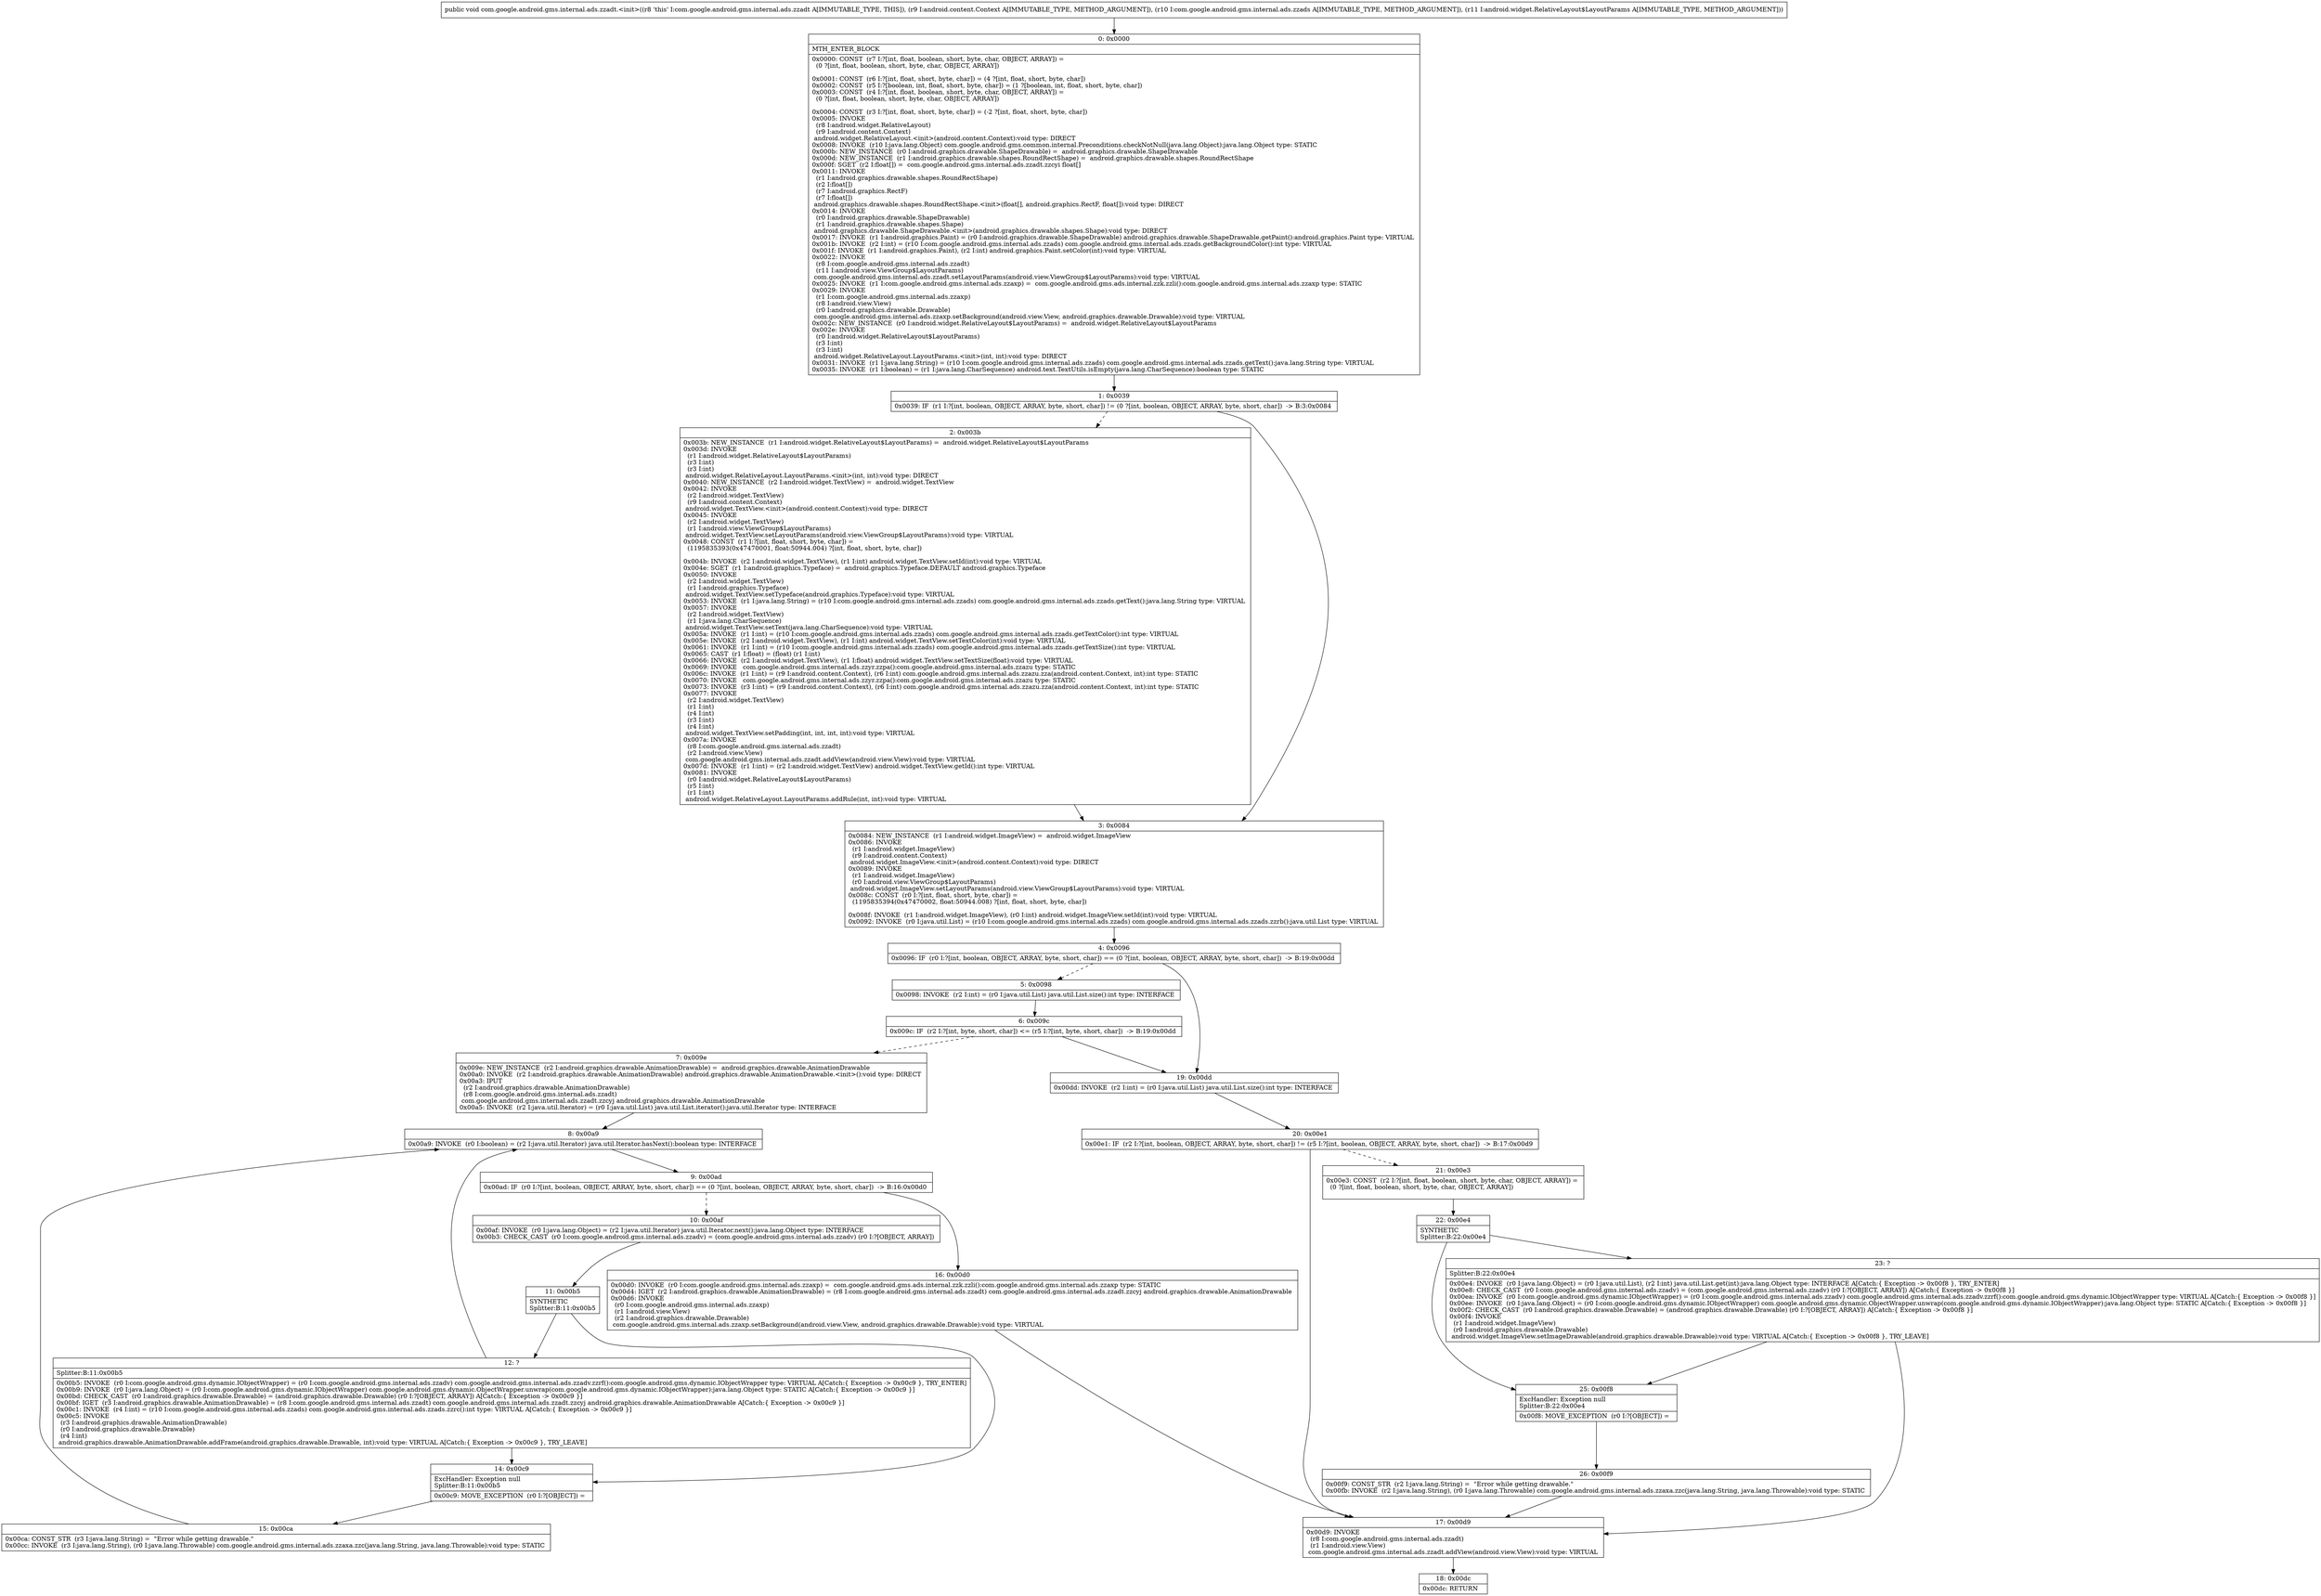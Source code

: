 digraph "CFG forcom.google.android.gms.internal.ads.zzadt.\<init\>(Landroid\/content\/Context;Lcom\/google\/android\/gms\/internal\/ads\/zzads;Landroid\/widget\/RelativeLayout$LayoutParams;)V" {
Node_0 [shape=record,label="{0\:\ 0x0000|MTH_ENTER_BLOCK\l|0x0000: CONST  (r7 I:?[int, float, boolean, short, byte, char, OBJECT, ARRAY]) = \l  (0 ?[int, float, boolean, short, byte, char, OBJECT, ARRAY])\l \l0x0001: CONST  (r6 I:?[int, float, short, byte, char]) = (4 ?[int, float, short, byte, char]) \l0x0002: CONST  (r5 I:?[boolean, int, float, short, byte, char]) = (1 ?[boolean, int, float, short, byte, char]) \l0x0003: CONST  (r4 I:?[int, float, boolean, short, byte, char, OBJECT, ARRAY]) = \l  (0 ?[int, float, boolean, short, byte, char, OBJECT, ARRAY])\l \l0x0004: CONST  (r3 I:?[int, float, short, byte, char]) = (\-2 ?[int, float, short, byte, char]) \l0x0005: INVOKE  \l  (r8 I:android.widget.RelativeLayout)\l  (r9 I:android.content.Context)\l android.widget.RelativeLayout.\<init\>(android.content.Context):void type: DIRECT \l0x0008: INVOKE  (r10 I:java.lang.Object) com.google.android.gms.common.internal.Preconditions.checkNotNull(java.lang.Object):java.lang.Object type: STATIC \l0x000b: NEW_INSTANCE  (r0 I:android.graphics.drawable.ShapeDrawable) =  android.graphics.drawable.ShapeDrawable \l0x000d: NEW_INSTANCE  (r1 I:android.graphics.drawable.shapes.RoundRectShape) =  android.graphics.drawable.shapes.RoundRectShape \l0x000f: SGET  (r2 I:float[]) =  com.google.android.gms.internal.ads.zzadt.zzcyi float[] \l0x0011: INVOKE  \l  (r1 I:android.graphics.drawable.shapes.RoundRectShape)\l  (r2 I:float[])\l  (r7 I:android.graphics.RectF)\l  (r7 I:float[])\l android.graphics.drawable.shapes.RoundRectShape.\<init\>(float[], android.graphics.RectF, float[]):void type: DIRECT \l0x0014: INVOKE  \l  (r0 I:android.graphics.drawable.ShapeDrawable)\l  (r1 I:android.graphics.drawable.shapes.Shape)\l android.graphics.drawable.ShapeDrawable.\<init\>(android.graphics.drawable.shapes.Shape):void type: DIRECT \l0x0017: INVOKE  (r1 I:android.graphics.Paint) = (r0 I:android.graphics.drawable.ShapeDrawable) android.graphics.drawable.ShapeDrawable.getPaint():android.graphics.Paint type: VIRTUAL \l0x001b: INVOKE  (r2 I:int) = (r10 I:com.google.android.gms.internal.ads.zzads) com.google.android.gms.internal.ads.zzads.getBackgroundColor():int type: VIRTUAL \l0x001f: INVOKE  (r1 I:android.graphics.Paint), (r2 I:int) android.graphics.Paint.setColor(int):void type: VIRTUAL \l0x0022: INVOKE  \l  (r8 I:com.google.android.gms.internal.ads.zzadt)\l  (r11 I:android.view.ViewGroup$LayoutParams)\l com.google.android.gms.internal.ads.zzadt.setLayoutParams(android.view.ViewGroup$LayoutParams):void type: VIRTUAL \l0x0025: INVOKE  (r1 I:com.google.android.gms.internal.ads.zzaxp) =  com.google.android.gms.ads.internal.zzk.zzli():com.google.android.gms.internal.ads.zzaxp type: STATIC \l0x0029: INVOKE  \l  (r1 I:com.google.android.gms.internal.ads.zzaxp)\l  (r8 I:android.view.View)\l  (r0 I:android.graphics.drawable.Drawable)\l com.google.android.gms.internal.ads.zzaxp.setBackground(android.view.View, android.graphics.drawable.Drawable):void type: VIRTUAL \l0x002c: NEW_INSTANCE  (r0 I:android.widget.RelativeLayout$LayoutParams) =  android.widget.RelativeLayout$LayoutParams \l0x002e: INVOKE  \l  (r0 I:android.widget.RelativeLayout$LayoutParams)\l  (r3 I:int)\l  (r3 I:int)\l android.widget.RelativeLayout.LayoutParams.\<init\>(int, int):void type: DIRECT \l0x0031: INVOKE  (r1 I:java.lang.String) = (r10 I:com.google.android.gms.internal.ads.zzads) com.google.android.gms.internal.ads.zzads.getText():java.lang.String type: VIRTUAL \l0x0035: INVOKE  (r1 I:boolean) = (r1 I:java.lang.CharSequence) android.text.TextUtils.isEmpty(java.lang.CharSequence):boolean type: STATIC \l}"];
Node_1 [shape=record,label="{1\:\ 0x0039|0x0039: IF  (r1 I:?[int, boolean, OBJECT, ARRAY, byte, short, char]) != (0 ?[int, boolean, OBJECT, ARRAY, byte, short, char])  \-\> B:3:0x0084 \l}"];
Node_2 [shape=record,label="{2\:\ 0x003b|0x003b: NEW_INSTANCE  (r1 I:android.widget.RelativeLayout$LayoutParams) =  android.widget.RelativeLayout$LayoutParams \l0x003d: INVOKE  \l  (r1 I:android.widget.RelativeLayout$LayoutParams)\l  (r3 I:int)\l  (r3 I:int)\l android.widget.RelativeLayout.LayoutParams.\<init\>(int, int):void type: DIRECT \l0x0040: NEW_INSTANCE  (r2 I:android.widget.TextView) =  android.widget.TextView \l0x0042: INVOKE  \l  (r2 I:android.widget.TextView)\l  (r9 I:android.content.Context)\l android.widget.TextView.\<init\>(android.content.Context):void type: DIRECT \l0x0045: INVOKE  \l  (r2 I:android.widget.TextView)\l  (r1 I:android.view.ViewGroup$LayoutParams)\l android.widget.TextView.setLayoutParams(android.view.ViewGroup$LayoutParams):void type: VIRTUAL \l0x0048: CONST  (r1 I:?[int, float, short, byte, char]) = \l  (1195835393(0x47470001, float:50944.004) ?[int, float, short, byte, char])\l \l0x004b: INVOKE  (r2 I:android.widget.TextView), (r1 I:int) android.widget.TextView.setId(int):void type: VIRTUAL \l0x004e: SGET  (r1 I:android.graphics.Typeface) =  android.graphics.Typeface.DEFAULT android.graphics.Typeface \l0x0050: INVOKE  \l  (r2 I:android.widget.TextView)\l  (r1 I:android.graphics.Typeface)\l android.widget.TextView.setTypeface(android.graphics.Typeface):void type: VIRTUAL \l0x0053: INVOKE  (r1 I:java.lang.String) = (r10 I:com.google.android.gms.internal.ads.zzads) com.google.android.gms.internal.ads.zzads.getText():java.lang.String type: VIRTUAL \l0x0057: INVOKE  \l  (r2 I:android.widget.TextView)\l  (r1 I:java.lang.CharSequence)\l android.widget.TextView.setText(java.lang.CharSequence):void type: VIRTUAL \l0x005a: INVOKE  (r1 I:int) = (r10 I:com.google.android.gms.internal.ads.zzads) com.google.android.gms.internal.ads.zzads.getTextColor():int type: VIRTUAL \l0x005e: INVOKE  (r2 I:android.widget.TextView), (r1 I:int) android.widget.TextView.setTextColor(int):void type: VIRTUAL \l0x0061: INVOKE  (r1 I:int) = (r10 I:com.google.android.gms.internal.ads.zzads) com.google.android.gms.internal.ads.zzads.getTextSize():int type: VIRTUAL \l0x0065: CAST  (r1 I:float) = (float) (r1 I:int) \l0x0066: INVOKE  (r2 I:android.widget.TextView), (r1 I:float) android.widget.TextView.setTextSize(float):void type: VIRTUAL \l0x0069: INVOKE   com.google.android.gms.internal.ads.zzyr.zzpa():com.google.android.gms.internal.ads.zzazu type: STATIC \l0x006c: INVOKE  (r1 I:int) = (r9 I:android.content.Context), (r6 I:int) com.google.android.gms.internal.ads.zzazu.zza(android.content.Context, int):int type: STATIC \l0x0070: INVOKE   com.google.android.gms.internal.ads.zzyr.zzpa():com.google.android.gms.internal.ads.zzazu type: STATIC \l0x0073: INVOKE  (r3 I:int) = (r9 I:android.content.Context), (r6 I:int) com.google.android.gms.internal.ads.zzazu.zza(android.content.Context, int):int type: STATIC \l0x0077: INVOKE  \l  (r2 I:android.widget.TextView)\l  (r1 I:int)\l  (r4 I:int)\l  (r3 I:int)\l  (r4 I:int)\l android.widget.TextView.setPadding(int, int, int, int):void type: VIRTUAL \l0x007a: INVOKE  \l  (r8 I:com.google.android.gms.internal.ads.zzadt)\l  (r2 I:android.view.View)\l com.google.android.gms.internal.ads.zzadt.addView(android.view.View):void type: VIRTUAL \l0x007d: INVOKE  (r1 I:int) = (r2 I:android.widget.TextView) android.widget.TextView.getId():int type: VIRTUAL \l0x0081: INVOKE  \l  (r0 I:android.widget.RelativeLayout$LayoutParams)\l  (r5 I:int)\l  (r1 I:int)\l android.widget.RelativeLayout.LayoutParams.addRule(int, int):void type: VIRTUAL \l}"];
Node_3 [shape=record,label="{3\:\ 0x0084|0x0084: NEW_INSTANCE  (r1 I:android.widget.ImageView) =  android.widget.ImageView \l0x0086: INVOKE  \l  (r1 I:android.widget.ImageView)\l  (r9 I:android.content.Context)\l android.widget.ImageView.\<init\>(android.content.Context):void type: DIRECT \l0x0089: INVOKE  \l  (r1 I:android.widget.ImageView)\l  (r0 I:android.view.ViewGroup$LayoutParams)\l android.widget.ImageView.setLayoutParams(android.view.ViewGroup$LayoutParams):void type: VIRTUAL \l0x008c: CONST  (r0 I:?[int, float, short, byte, char]) = \l  (1195835394(0x47470002, float:50944.008) ?[int, float, short, byte, char])\l \l0x008f: INVOKE  (r1 I:android.widget.ImageView), (r0 I:int) android.widget.ImageView.setId(int):void type: VIRTUAL \l0x0092: INVOKE  (r0 I:java.util.List) = (r10 I:com.google.android.gms.internal.ads.zzads) com.google.android.gms.internal.ads.zzads.zzrb():java.util.List type: VIRTUAL \l}"];
Node_4 [shape=record,label="{4\:\ 0x0096|0x0096: IF  (r0 I:?[int, boolean, OBJECT, ARRAY, byte, short, char]) == (0 ?[int, boolean, OBJECT, ARRAY, byte, short, char])  \-\> B:19:0x00dd \l}"];
Node_5 [shape=record,label="{5\:\ 0x0098|0x0098: INVOKE  (r2 I:int) = (r0 I:java.util.List) java.util.List.size():int type: INTERFACE \l}"];
Node_6 [shape=record,label="{6\:\ 0x009c|0x009c: IF  (r2 I:?[int, byte, short, char]) \<= (r5 I:?[int, byte, short, char])  \-\> B:19:0x00dd \l}"];
Node_7 [shape=record,label="{7\:\ 0x009e|0x009e: NEW_INSTANCE  (r2 I:android.graphics.drawable.AnimationDrawable) =  android.graphics.drawable.AnimationDrawable \l0x00a0: INVOKE  (r2 I:android.graphics.drawable.AnimationDrawable) android.graphics.drawable.AnimationDrawable.\<init\>():void type: DIRECT \l0x00a3: IPUT  \l  (r2 I:android.graphics.drawable.AnimationDrawable)\l  (r8 I:com.google.android.gms.internal.ads.zzadt)\l com.google.android.gms.internal.ads.zzadt.zzcyj android.graphics.drawable.AnimationDrawable \l0x00a5: INVOKE  (r2 I:java.util.Iterator) = (r0 I:java.util.List) java.util.List.iterator():java.util.Iterator type: INTERFACE \l}"];
Node_8 [shape=record,label="{8\:\ 0x00a9|0x00a9: INVOKE  (r0 I:boolean) = (r2 I:java.util.Iterator) java.util.Iterator.hasNext():boolean type: INTERFACE \l}"];
Node_9 [shape=record,label="{9\:\ 0x00ad|0x00ad: IF  (r0 I:?[int, boolean, OBJECT, ARRAY, byte, short, char]) == (0 ?[int, boolean, OBJECT, ARRAY, byte, short, char])  \-\> B:16:0x00d0 \l}"];
Node_10 [shape=record,label="{10\:\ 0x00af|0x00af: INVOKE  (r0 I:java.lang.Object) = (r2 I:java.util.Iterator) java.util.Iterator.next():java.lang.Object type: INTERFACE \l0x00b3: CHECK_CAST  (r0 I:com.google.android.gms.internal.ads.zzadv) = (com.google.android.gms.internal.ads.zzadv) (r0 I:?[OBJECT, ARRAY]) \l}"];
Node_11 [shape=record,label="{11\:\ 0x00b5|SYNTHETIC\lSplitter:B:11:0x00b5\l}"];
Node_12 [shape=record,label="{12\:\ ?|Splitter:B:11:0x00b5\l|0x00b5: INVOKE  (r0 I:com.google.android.gms.dynamic.IObjectWrapper) = (r0 I:com.google.android.gms.internal.ads.zzadv) com.google.android.gms.internal.ads.zzadv.zzrf():com.google.android.gms.dynamic.IObjectWrapper type: VIRTUAL A[Catch:\{ Exception \-\> 0x00c9 \}, TRY_ENTER]\l0x00b9: INVOKE  (r0 I:java.lang.Object) = (r0 I:com.google.android.gms.dynamic.IObjectWrapper) com.google.android.gms.dynamic.ObjectWrapper.unwrap(com.google.android.gms.dynamic.IObjectWrapper):java.lang.Object type: STATIC A[Catch:\{ Exception \-\> 0x00c9 \}]\l0x00bd: CHECK_CAST  (r0 I:android.graphics.drawable.Drawable) = (android.graphics.drawable.Drawable) (r0 I:?[OBJECT, ARRAY]) A[Catch:\{ Exception \-\> 0x00c9 \}]\l0x00bf: IGET  (r3 I:android.graphics.drawable.AnimationDrawable) = (r8 I:com.google.android.gms.internal.ads.zzadt) com.google.android.gms.internal.ads.zzadt.zzcyj android.graphics.drawable.AnimationDrawable A[Catch:\{ Exception \-\> 0x00c9 \}]\l0x00c1: INVOKE  (r4 I:int) = (r10 I:com.google.android.gms.internal.ads.zzads) com.google.android.gms.internal.ads.zzads.zzrc():int type: VIRTUAL A[Catch:\{ Exception \-\> 0x00c9 \}]\l0x00c5: INVOKE  \l  (r3 I:android.graphics.drawable.AnimationDrawable)\l  (r0 I:android.graphics.drawable.Drawable)\l  (r4 I:int)\l android.graphics.drawable.AnimationDrawable.addFrame(android.graphics.drawable.Drawable, int):void type: VIRTUAL A[Catch:\{ Exception \-\> 0x00c9 \}, TRY_LEAVE]\l}"];
Node_14 [shape=record,label="{14\:\ 0x00c9|ExcHandler: Exception null\lSplitter:B:11:0x00b5\l|0x00c9: MOVE_EXCEPTION  (r0 I:?[OBJECT]) =  \l}"];
Node_15 [shape=record,label="{15\:\ 0x00ca|0x00ca: CONST_STR  (r3 I:java.lang.String) =  \"Error while getting drawable.\" \l0x00cc: INVOKE  (r3 I:java.lang.String), (r0 I:java.lang.Throwable) com.google.android.gms.internal.ads.zzaxa.zzc(java.lang.String, java.lang.Throwable):void type: STATIC \l}"];
Node_16 [shape=record,label="{16\:\ 0x00d0|0x00d0: INVOKE  (r0 I:com.google.android.gms.internal.ads.zzaxp) =  com.google.android.gms.ads.internal.zzk.zzli():com.google.android.gms.internal.ads.zzaxp type: STATIC \l0x00d4: IGET  (r2 I:android.graphics.drawable.AnimationDrawable) = (r8 I:com.google.android.gms.internal.ads.zzadt) com.google.android.gms.internal.ads.zzadt.zzcyj android.graphics.drawable.AnimationDrawable \l0x00d6: INVOKE  \l  (r0 I:com.google.android.gms.internal.ads.zzaxp)\l  (r1 I:android.view.View)\l  (r2 I:android.graphics.drawable.Drawable)\l com.google.android.gms.internal.ads.zzaxp.setBackground(android.view.View, android.graphics.drawable.Drawable):void type: VIRTUAL \l}"];
Node_17 [shape=record,label="{17\:\ 0x00d9|0x00d9: INVOKE  \l  (r8 I:com.google.android.gms.internal.ads.zzadt)\l  (r1 I:android.view.View)\l com.google.android.gms.internal.ads.zzadt.addView(android.view.View):void type: VIRTUAL \l}"];
Node_18 [shape=record,label="{18\:\ 0x00dc|0x00dc: RETURN   \l}"];
Node_19 [shape=record,label="{19\:\ 0x00dd|0x00dd: INVOKE  (r2 I:int) = (r0 I:java.util.List) java.util.List.size():int type: INTERFACE \l}"];
Node_20 [shape=record,label="{20\:\ 0x00e1|0x00e1: IF  (r2 I:?[int, boolean, OBJECT, ARRAY, byte, short, char]) != (r5 I:?[int, boolean, OBJECT, ARRAY, byte, short, char])  \-\> B:17:0x00d9 \l}"];
Node_21 [shape=record,label="{21\:\ 0x00e3|0x00e3: CONST  (r2 I:?[int, float, boolean, short, byte, char, OBJECT, ARRAY]) = \l  (0 ?[int, float, boolean, short, byte, char, OBJECT, ARRAY])\l \l}"];
Node_22 [shape=record,label="{22\:\ 0x00e4|SYNTHETIC\lSplitter:B:22:0x00e4\l}"];
Node_23 [shape=record,label="{23\:\ ?|Splitter:B:22:0x00e4\l|0x00e4: INVOKE  (r0 I:java.lang.Object) = (r0 I:java.util.List), (r2 I:int) java.util.List.get(int):java.lang.Object type: INTERFACE A[Catch:\{ Exception \-\> 0x00f8 \}, TRY_ENTER]\l0x00e8: CHECK_CAST  (r0 I:com.google.android.gms.internal.ads.zzadv) = (com.google.android.gms.internal.ads.zzadv) (r0 I:?[OBJECT, ARRAY]) A[Catch:\{ Exception \-\> 0x00f8 \}]\l0x00ea: INVOKE  (r0 I:com.google.android.gms.dynamic.IObjectWrapper) = (r0 I:com.google.android.gms.internal.ads.zzadv) com.google.android.gms.internal.ads.zzadv.zzrf():com.google.android.gms.dynamic.IObjectWrapper type: VIRTUAL A[Catch:\{ Exception \-\> 0x00f8 \}]\l0x00ee: INVOKE  (r0 I:java.lang.Object) = (r0 I:com.google.android.gms.dynamic.IObjectWrapper) com.google.android.gms.dynamic.ObjectWrapper.unwrap(com.google.android.gms.dynamic.IObjectWrapper):java.lang.Object type: STATIC A[Catch:\{ Exception \-\> 0x00f8 \}]\l0x00f2: CHECK_CAST  (r0 I:android.graphics.drawable.Drawable) = (android.graphics.drawable.Drawable) (r0 I:?[OBJECT, ARRAY]) A[Catch:\{ Exception \-\> 0x00f8 \}]\l0x00f4: INVOKE  \l  (r1 I:android.widget.ImageView)\l  (r0 I:android.graphics.drawable.Drawable)\l android.widget.ImageView.setImageDrawable(android.graphics.drawable.Drawable):void type: VIRTUAL A[Catch:\{ Exception \-\> 0x00f8 \}, TRY_LEAVE]\l}"];
Node_25 [shape=record,label="{25\:\ 0x00f8|ExcHandler: Exception null\lSplitter:B:22:0x00e4\l|0x00f8: MOVE_EXCEPTION  (r0 I:?[OBJECT]) =  \l}"];
Node_26 [shape=record,label="{26\:\ 0x00f9|0x00f9: CONST_STR  (r2 I:java.lang.String) =  \"Error while getting drawable.\" \l0x00fb: INVOKE  (r2 I:java.lang.String), (r0 I:java.lang.Throwable) com.google.android.gms.internal.ads.zzaxa.zzc(java.lang.String, java.lang.Throwable):void type: STATIC \l}"];
MethodNode[shape=record,label="{public void com.google.android.gms.internal.ads.zzadt.\<init\>((r8 'this' I:com.google.android.gms.internal.ads.zzadt A[IMMUTABLE_TYPE, THIS]), (r9 I:android.content.Context A[IMMUTABLE_TYPE, METHOD_ARGUMENT]), (r10 I:com.google.android.gms.internal.ads.zzads A[IMMUTABLE_TYPE, METHOD_ARGUMENT]), (r11 I:android.widget.RelativeLayout$LayoutParams A[IMMUTABLE_TYPE, METHOD_ARGUMENT])) }"];
MethodNode -> Node_0;
Node_0 -> Node_1;
Node_1 -> Node_2[style=dashed];
Node_1 -> Node_3;
Node_2 -> Node_3;
Node_3 -> Node_4;
Node_4 -> Node_5[style=dashed];
Node_4 -> Node_19;
Node_5 -> Node_6;
Node_6 -> Node_7[style=dashed];
Node_6 -> Node_19;
Node_7 -> Node_8;
Node_8 -> Node_9;
Node_9 -> Node_10[style=dashed];
Node_9 -> Node_16;
Node_10 -> Node_11;
Node_11 -> Node_12;
Node_11 -> Node_14;
Node_12 -> Node_14;
Node_12 -> Node_8;
Node_14 -> Node_15;
Node_15 -> Node_8;
Node_16 -> Node_17;
Node_17 -> Node_18;
Node_19 -> Node_20;
Node_20 -> Node_17;
Node_20 -> Node_21[style=dashed];
Node_21 -> Node_22;
Node_22 -> Node_23;
Node_22 -> Node_25;
Node_23 -> Node_25;
Node_23 -> Node_17;
Node_25 -> Node_26;
Node_26 -> Node_17;
}


